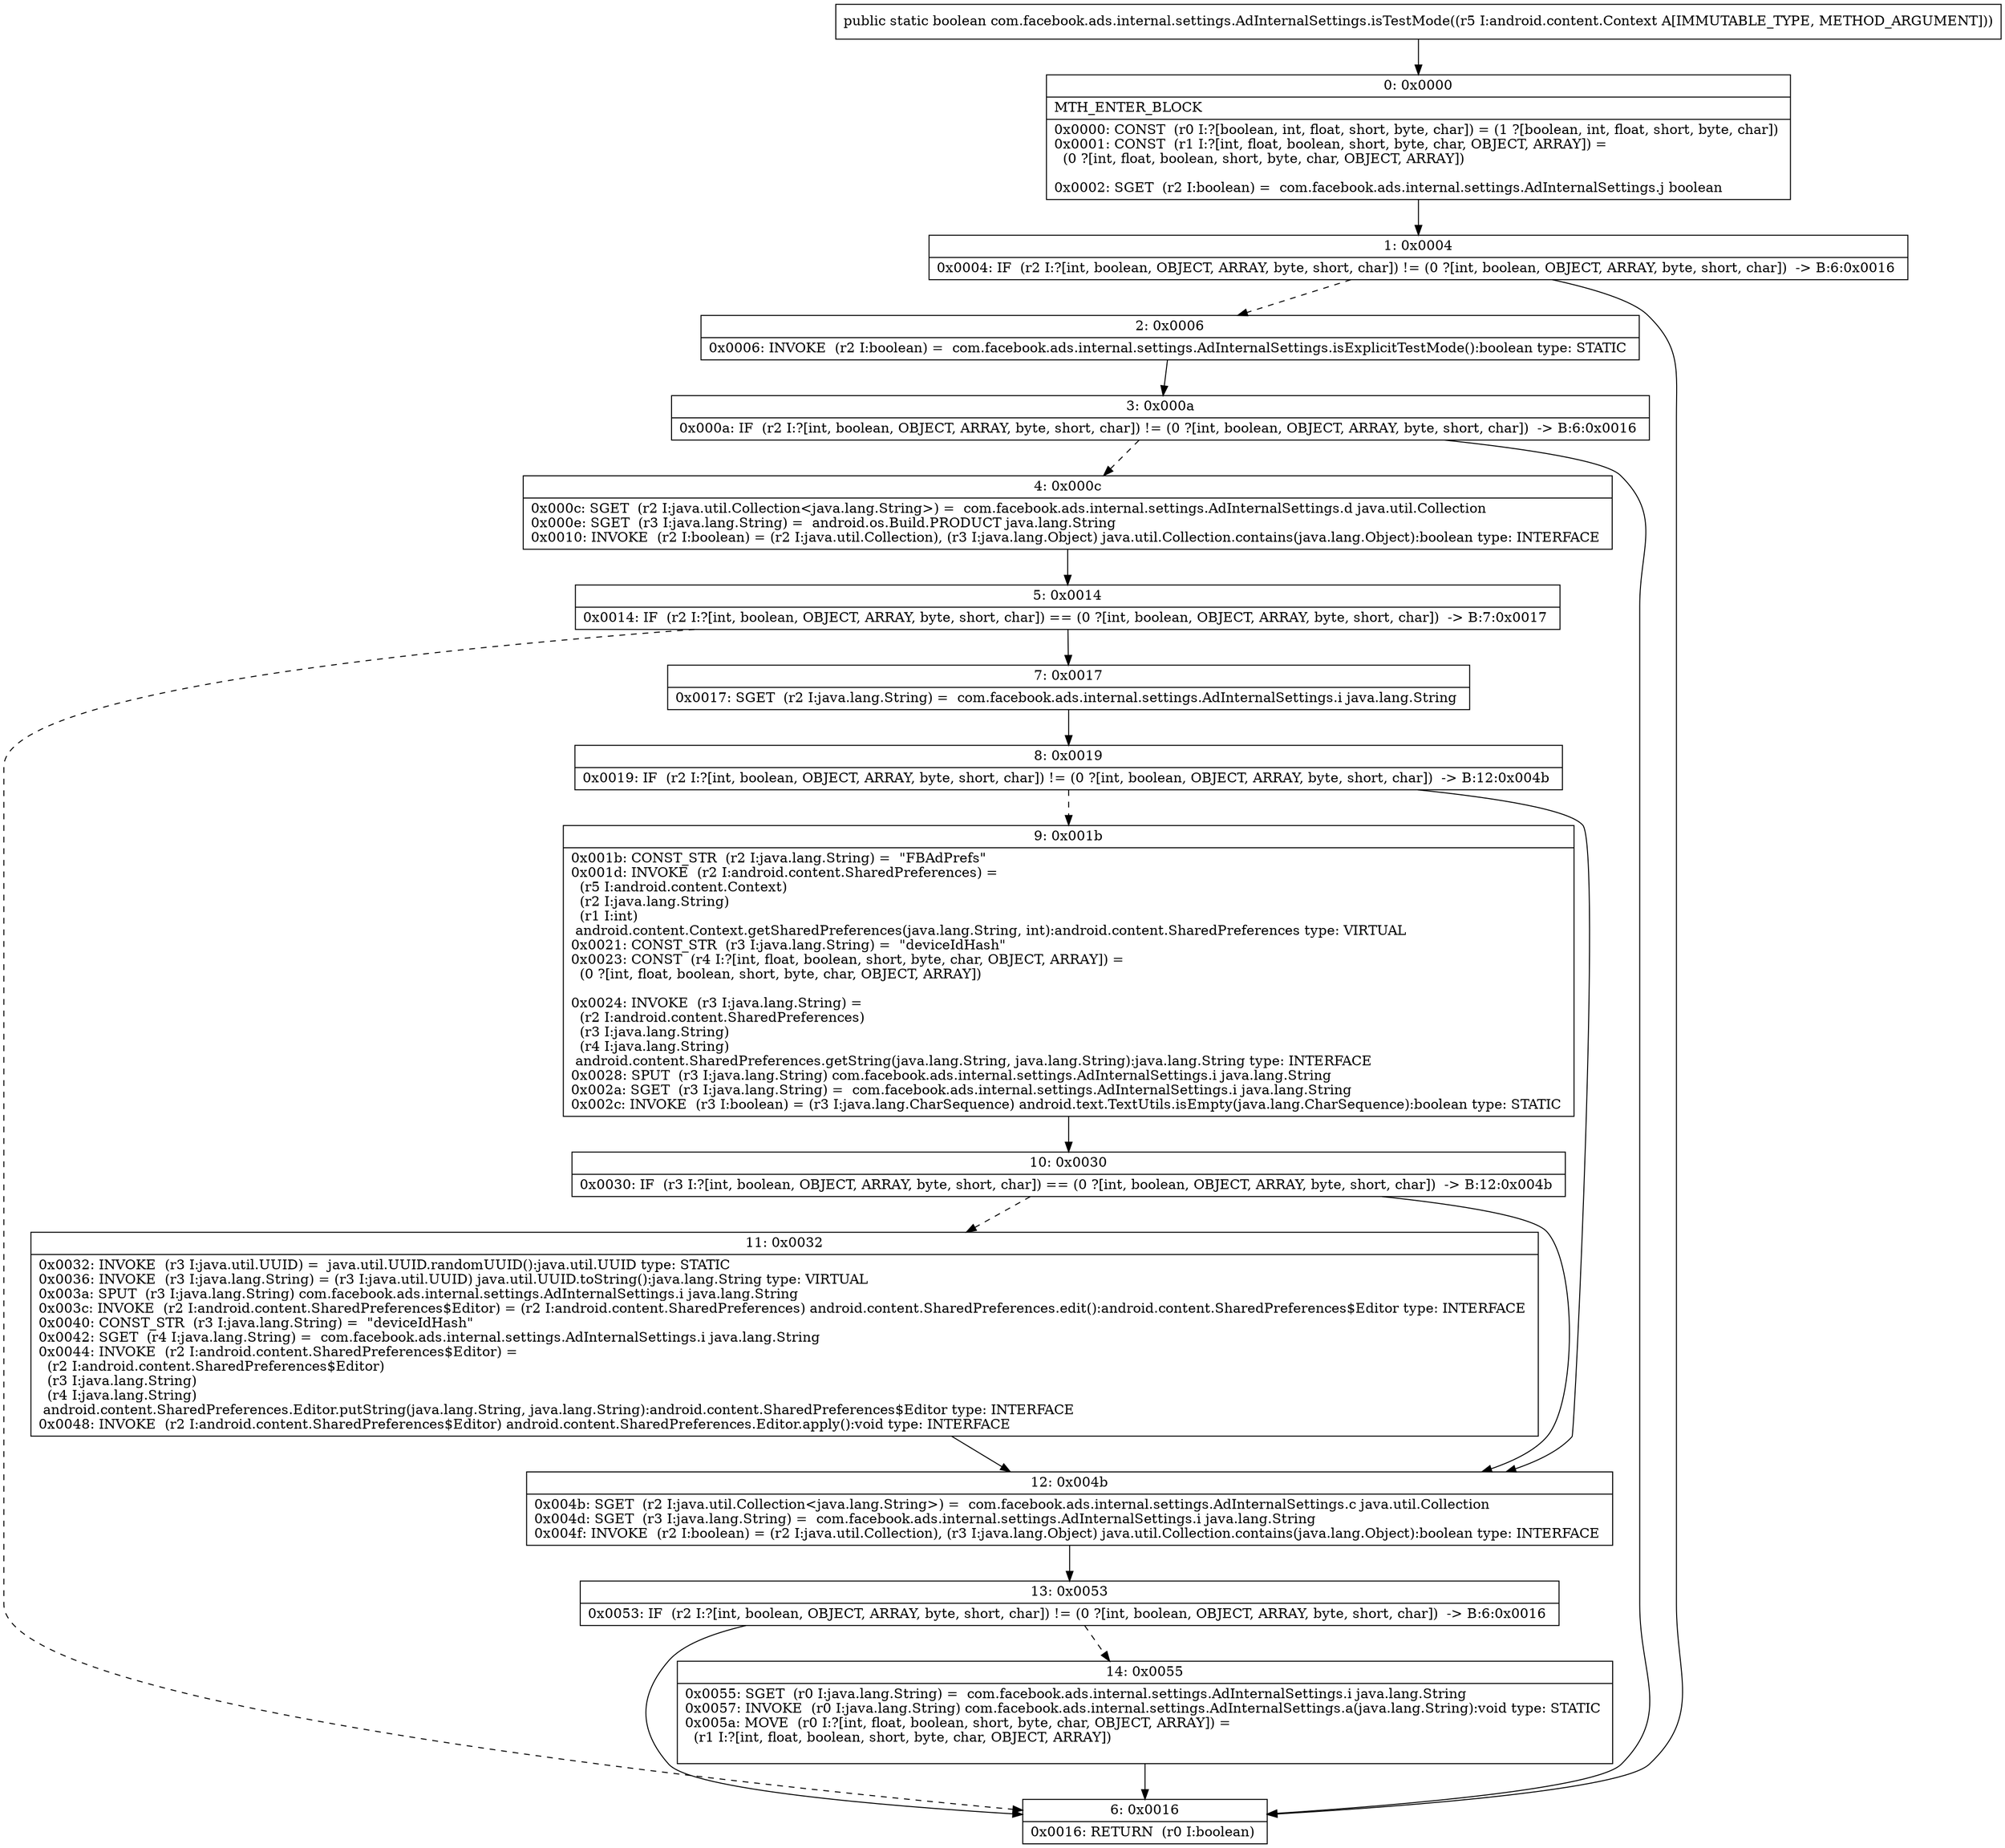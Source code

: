 digraph "CFG forcom.facebook.ads.internal.settings.AdInternalSettings.isTestMode(Landroid\/content\/Context;)Z" {
Node_0 [shape=record,label="{0\:\ 0x0000|MTH_ENTER_BLOCK\l|0x0000: CONST  (r0 I:?[boolean, int, float, short, byte, char]) = (1 ?[boolean, int, float, short, byte, char]) \l0x0001: CONST  (r1 I:?[int, float, boolean, short, byte, char, OBJECT, ARRAY]) = \l  (0 ?[int, float, boolean, short, byte, char, OBJECT, ARRAY])\l \l0x0002: SGET  (r2 I:boolean) =  com.facebook.ads.internal.settings.AdInternalSettings.j boolean \l}"];
Node_1 [shape=record,label="{1\:\ 0x0004|0x0004: IF  (r2 I:?[int, boolean, OBJECT, ARRAY, byte, short, char]) != (0 ?[int, boolean, OBJECT, ARRAY, byte, short, char])  \-\> B:6:0x0016 \l}"];
Node_2 [shape=record,label="{2\:\ 0x0006|0x0006: INVOKE  (r2 I:boolean) =  com.facebook.ads.internal.settings.AdInternalSettings.isExplicitTestMode():boolean type: STATIC \l}"];
Node_3 [shape=record,label="{3\:\ 0x000a|0x000a: IF  (r2 I:?[int, boolean, OBJECT, ARRAY, byte, short, char]) != (0 ?[int, boolean, OBJECT, ARRAY, byte, short, char])  \-\> B:6:0x0016 \l}"];
Node_4 [shape=record,label="{4\:\ 0x000c|0x000c: SGET  (r2 I:java.util.Collection\<java.lang.String\>) =  com.facebook.ads.internal.settings.AdInternalSettings.d java.util.Collection \l0x000e: SGET  (r3 I:java.lang.String) =  android.os.Build.PRODUCT java.lang.String \l0x0010: INVOKE  (r2 I:boolean) = (r2 I:java.util.Collection), (r3 I:java.lang.Object) java.util.Collection.contains(java.lang.Object):boolean type: INTERFACE \l}"];
Node_5 [shape=record,label="{5\:\ 0x0014|0x0014: IF  (r2 I:?[int, boolean, OBJECT, ARRAY, byte, short, char]) == (0 ?[int, boolean, OBJECT, ARRAY, byte, short, char])  \-\> B:7:0x0017 \l}"];
Node_6 [shape=record,label="{6\:\ 0x0016|0x0016: RETURN  (r0 I:boolean) \l}"];
Node_7 [shape=record,label="{7\:\ 0x0017|0x0017: SGET  (r2 I:java.lang.String) =  com.facebook.ads.internal.settings.AdInternalSettings.i java.lang.String \l}"];
Node_8 [shape=record,label="{8\:\ 0x0019|0x0019: IF  (r2 I:?[int, boolean, OBJECT, ARRAY, byte, short, char]) != (0 ?[int, boolean, OBJECT, ARRAY, byte, short, char])  \-\> B:12:0x004b \l}"];
Node_9 [shape=record,label="{9\:\ 0x001b|0x001b: CONST_STR  (r2 I:java.lang.String) =  \"FBAdPrefs\" \l0x001d: INVOKE  (r2 I:android.content.SharedPreferences) = \l  (r5 I:android.content.Context)\l  (r2 I:java.lang.String)\l  (r1 I:int)\l android.content.Context.getSharedPreferences(java.lang.String, int):android.content.SharedPreferences type: VIRTUAL \l0x0021: CONST_STR  (r3 I:java.lang.String) =  \"deviceIdHash\" \l0x0023: CONST  (r4 I:?[int, float, boolean, short, byte, char, OBJECT, ARRAY]) = \l  (0 ?[int, float, boolean, short, byte, char, OBJECT, ARRAY])\l \l0x0024: INVOKE  (r3 I:java.lang.String) = \l  (r2 I:android.content.SharedPreferences)\l  (r3 I:java.lang.String)\l  (r4 I:java.lang.String)\l android.content.SharedPreferences.getString(java.lang.String, java.lang.String):java.lang.String type: INTERFACE \l0x0028: SPUT  (r3 I:java.lang.String) com.facebook.ads.internal.settings.AdInternalSettings.i java.lang.String \l0x002a: SGET  (r3 I:java.lang.String) =  com.facebook.ads.internal.settings.AdInternalSettings.i java.lang.String \l0x002c: INVOKE  (r3 I:boolean) = (r3 I:java.lang.CharSequence) android.text.TextUtils.isEmpty(java.lang.CharSequence):boolean type: STATIC \l}"];
Node_10 [shape=record,label="{10\:\ 0x0030|0x0030: IF  (r3 I:?[int, boolean, OBJECT, ARRAY, byte, short, char]) == (0 ?[int, boolean, OBJECT, ARRAY, byte, short, char])  \-\> B:12:0x004b \l}"];
Node_11 [shape=record,label="{11\:\ 0x0032|0x0032: INVOKE  (r3 I:java.util.UUID) =  java.util.UUID.randomUUID():java.util.UUID type: STATIC \l0x0036: INVOKE  (r3 I:java.lang.String) = (r3 I:java.util.UUID) java.util.UUID.toString():java.lang.String type: VIRTUAL \l0x003a: SPUT  (r3 I:java.lang.String) com.facebook.ads.internal.settings.AdInternalSettings.i java.lang.String \l0x003c: INVOKE  (r2 I:android.content.SharedPreferences$Editor) = (r2 I:android.content.SharedPreferences) android.content.SharedPreferences.edit():android.content.SharedPreferences$Editor type: INTERFACE \l0x0040: CONST_STR  (r3 I:java.lang.String) =  \"deviceIdHash\" \l0x0042: SGET  (r4 I:java.lang.String) =  com.facebook.ads.internal.settings.AdInternalSettings.i java.lang.String \l0x0044: INVOKE  (r2 I:android.content.SharedPreferences$Editor) = \l  (r2 I:android.content.SharedPreferences$Editor)\l  (r3 I:java.lang.String)\l  (r4 I:java.lang.String)\l android.content.SharedPreferences.Editor.putString(java.lang.String, java.lang.String):android.content.SharedPreferences$Editor type: INTERFACE \l0x0048: INVOKE  (r2 I:android.content.SharedPreferences$Editor) android.content.SharedPreferences.Editor.apply():void type: INTERFACE \l}"];
Node_12 [shape=record,label="{12\:\ 0x004b|0x004b: SGET  (r2 I:java.util.Collection\<java.lang.String\>) =  com.facebook.ads.internal.settings.AdInternalSettings.c java.util.Collection \l0x004d: SGET  (r3 I:java.lang.String) =  com.facebook.ads.internal.settings.AdInternalSettings.i java.lang.String \l0x004f: INVOKE  (r2 I:boolean) = (r2 I:java.util.Collection), (r3 I:java.lang.Object) java.util.Collection.contains(java.lang.Object):boolean type: INTERFACE \l}"];
Node_13 [shape=record,label="{13\:\ 0x0053|0x0053: IF  (r2 I:?[int, boolean, OBJECT, ARRAY, byte, short, char]) != (0 ?[int, boolean, OBJECT, ARRAY, byte, short, char])  \-\> B:6:0x0016 \l}"];
Node_14 [shape=record,label="{14\:\ 0x0055|0x0055: SGET  (r0 I:java.lang.String) =  com.facebook.ads.internal.settings.AdInternalSettings.i java.lang.String \l0x0057: INVOKE  (r0 I:java.lang.String) com.facebook.ads.internal.settings.AdInternalSettings.a(java.lang.String):void type: STATIC \l0x005a: MOVE  (r0 I:?[int, float, boolean, short, byte, char, OBJECT, ARRAY]) = \l  (r1 I:?[int, float, boolean, short, byte, char, OBJECT, ARRAY])\l \l}"];
MethodNode[shape=record,label="{public static boolean com.facebook.ads.internal.settings.AdInternalSettings.isTestMode((r5 I:android.content.Context A[IMMUTABLE_TYPE, METHOD_ARGUMENT])) }"];
MethodNode -> Node_0;
Node_0 -> Node_1;
Node_1 -> Node_2[style=dashed];
Node_1 -> Node_6;
Node_2 -> Node_3;
Node_3 -> Node_4[style=dashed];
Node_3 -> Node_6;
Node_4 -> Node_5;
Node_5 -> Node_6[style=dashed];
Node_5 -> Node_7;
Node_7 -> Node_8;
Node_8 -> Node_9[style=dashed];
Node_8 -> Node_12;
Node_9 -> Node_10;
Node_10 -> Node_11[style=dashed];
Node_10 -> Node_12;
Node_11 -> Node_12;
Node_12 -> Node_13;
Node_13 -> Node_6;
Node_13 -> Node_14[style=dashed];
Node_14 -> Node_6;
}

